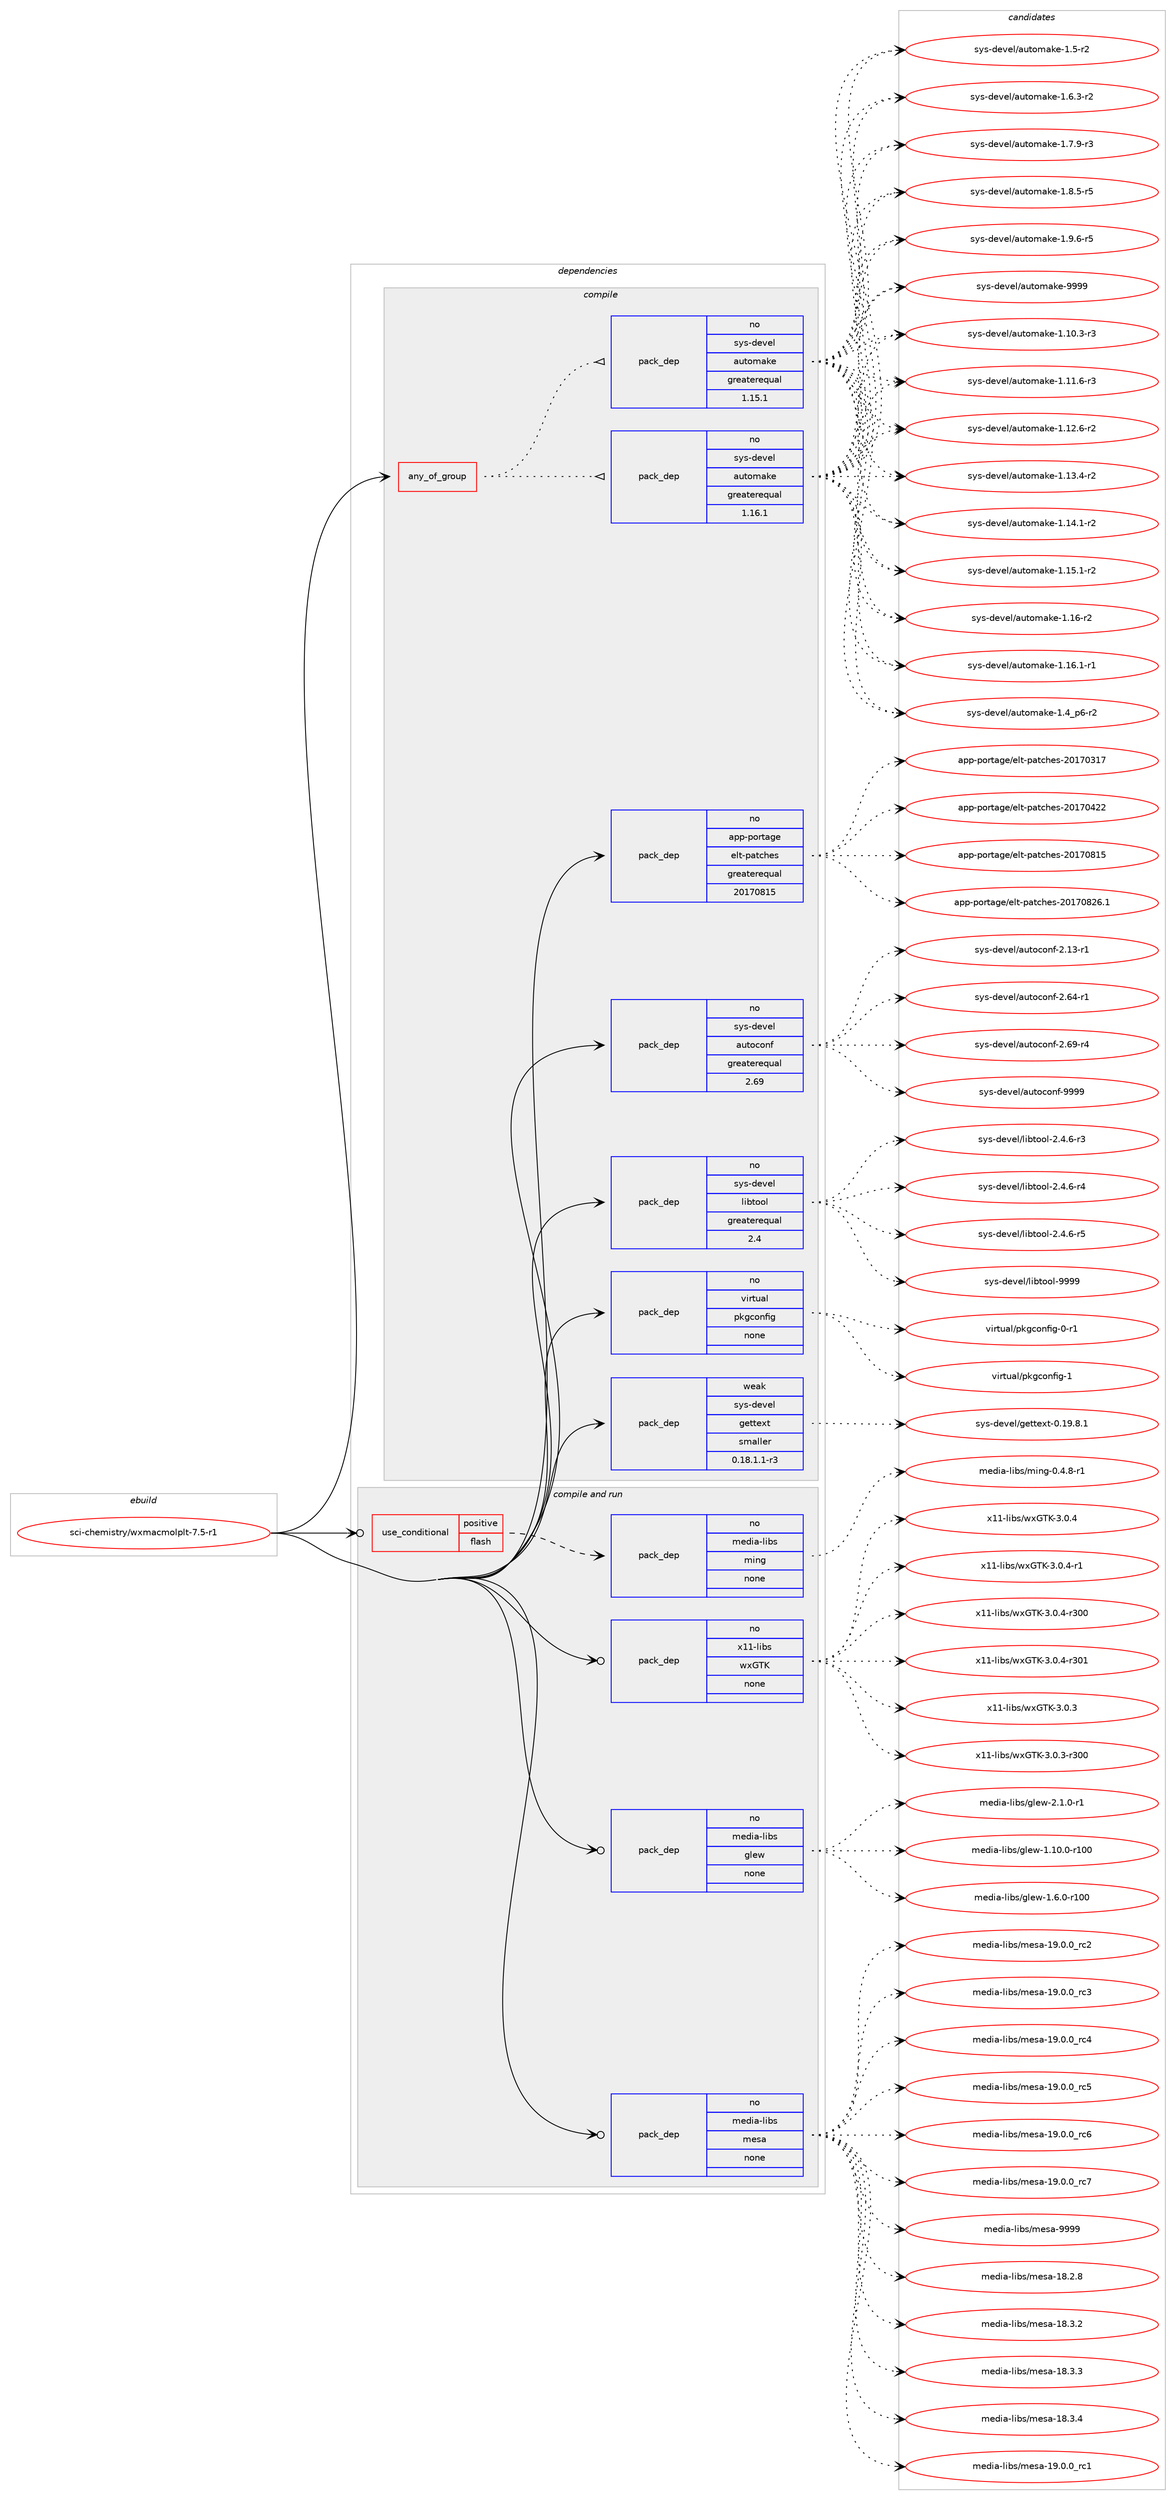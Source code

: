 digraph prolog {

# *************
# Graph options
# *************

newrank=true;
concentrate=true;
compound=true;
graph [rankdir=LR,fontname=Helvetica,fontsize=10,ranksep=1.5];#, ranksep=2.5, nodesep=0.2];
edge  [arrowhead=vee];
node  [fontname=Helvetica,fontsize=10];

# **********
# The ebuild
# **********

subgraph cluster_leftcol {
color=gray;
rank=same;
label=<<i>ebuild</i>>;
id [label="sci-chemistry/wxmacmolplt-7.5-r1", color=red, width=4, href="../sci-chemistry/wxmacmolplt-7.5-r1.svg"];
}

# ****************
# The dependencies
# ****************

subgraph cluster_midcol {
color=gray;
label=<<i>dependencies</i>>;
subgraph cluster_compile {
fillcolor="#eeeeee";
style=filled;
label=<<i>compile</i>>;
subgraph any26807 {
dependency1689032 [label=<<TABLE BORDER="0" CELLBORDER="1" CELLSPACING="0" CELLPADDING="4"><TR><TD CELLPADDING="10">any_of_group</TD></TR></TABLE>>, shape=none, color=red];subgraph pack1208823 {
dependency1689033 [label=<<TABLE BORDER="0" CELLBORDER="1" CELLSPACING="0" CELLPADDING="4" WIDTH="220"><TR><TD ROWSPAN="6" CELLPADDING="30">pack_dep</TD></TR><TR><TD WIDTH="110">no</TD></TR><TR><TD>sys-devel</TD></TR><TR><TD>automake</TD></TR><TR><TD>greaterequal</TD></TR><TR><TD>1.16.1</TD></TR></TABLE>>, shape=none, color=blue];
}
dependency1689032:e -> dependency1689033:w [weight=20,style="dotted",arrowhead="oinv"];
subgraph pack1208824 {
dependency1689034 [label=<<TABLE BORDER="0" CELLBORDER="1" CELLSPACING="0" CELLPADDING="4" WIDTH="220"><TR><TD ROWSPAN="6" CELLPADDING="30">pack_dep</TD></TR><TR><TD WIDTH="110">no</TD></TR><TR><TD>sys-devel</TD></TR><TR><TD>automake</TD></TR><TR><TD>greaterequal</TD></TR><TR><TD>1.15.1</TD></TR></TABLE>>, shape=none, color=blue];
}
dependency1689032:e -> dependency1689034:w [weight=20,style="dotted",arrowhead="oinv"];
}
id:e -> dependency1689032:w [weight=20,style="solid",arrowhead="vee"];
subgraph pack1208825 {
dependency1689035 [label=<<TABLE BORDER="0" CELLBORDER="1" CELLSPACING="0" CELLPADDING="4" WIDTH="220"><TR><TD ROWSPAN="6" CELLPADDING="30">pack_dep</TD></TR><TR><TD WIDTH="110">no</TD></TR><TR><TD>app-portage</TD></TR><TR><TD>elt-patches</TD></TR><TR><TD>greaterequal</TD></TR><TR><TD>20170815</TD></TR></TABLE>>, shape=none, color=blue];
}
id:e -> dependency1689035:w [weight=20,style="solid",arrowhead="vee"];
subgraph pack1208826 {
dependency1689036 [label=<<TABLE BORDER="0" CELLBORDER="1" CELLSPACING="0" CELLPADDING="4" WIDTH="220"><TR><TD ROWSPAN="6" CELLPADDING="30">pack_dep</TD></TR><TR><TD WIDTH="110">no</TD></TR><TR><TD>sys-devel</TD></TR><TR><TD>autoconf</TD></TR><TR><TD>greaterequal</TD></TR><TR><TD>2.69</TD></TR></TABLE>>, shape=none, color=blue];
}
id:e -> dependency1689036:w [weight=20,style="solid",arrowhead="vee"];
subgraph pack1208827 {
dependency1689037 [label=<<TABLE BORDER="0" CELLBORDER="1" CELLSPACING="0" CELLPADDING="4" WIDTH="220"><TR><TD ROWSPAN="6" CELLPADDING="30">pack_dep</TD></TR><TR><TD WIDTH="110">no</TD></TR><TR><TD>sys-devel</TD></TR><TR><TD>libtool</TD></TR><TR><TD>greaterequal</TD></TR><TR><TD>2.4</TD></TR></TABLE>>, shape=none, color=blue];
}
id:e -> dependency1689037:w [weight=20,style="solid",arrowhead="vee"];
subgraph pack1208828 {
dependency1689038 [label=<<TABLE BORDER="0" CELLBORDER="1" CELLSPACING="0" CELLPADDING="4" WIDTH="220"><TR><TD ROWSPAN="6" CELLPADDING="30">pack_dep</TD></TR><TR><TD WIDTH="110">no</TD></TR><TR><TD>virtual</TD></TR><TR><TD>pkgconfig</TD></TR><TR><TD>none</TD></TR><TR><TD></TD></TR></TABLE>>, shape=none, color=blue];
}
id:e -> dependency1689038:w [weight=20,style="solid",arrowhead="vee"];
subgraph pack1208829 {
dependency1689039 [label=<<TABLE BORDER="0" CELLBORDER="1" CELLSPACING="0" CELLPADDING="4" WIDTH="220"><TR><TD ROWSPAN="6" CELLPADDING="30">pack_dep</TD></TR><TR><TD WIDTH="110">weak</TD></TR><TR><TD>sys-devel</TD></TR><TR><TD>gettext</TD></TR><TR><TD>smaller</TD></TR><TR><TD>0.18.1.1-r3</TD></TR></TABLE>>, shape=none, color=blue];
}
id:e -> dependency1689039:w [weight=20,style="solid",arrowhead="vee"];
}
subgraph cluster_compileandrun {
fillcolor="#eeeeee";
style=filled;
label=<<i>compile and run</i>>;
subgraph cond452550 {
dependency1689040 [label=<<TABLE BORDER="0" CELLBORDER="1" CELLSPACING="0" CELLPADDING="4"><TR><TD ROWSPAN="3" CELLPADDING="10">use_conditional</TD></TR><TR><TD>positive</TD></TR><TR><TD>flash</TD></TR></TABLE>>, shape=none, color=red];
subgraph pack1208830 {
dependency1689041 [label=<<TABLE BORDER="0" CELLBORDER="1" CELLSPACING="0" CELLPADDING="4" WIDTH="220"><TR><TD ROWSPAN="6" CELLPADDING="30">pack_dep</TD></TR><TR><TD WIDTH="110">no</TD></TR><TR><TD>media-libs</TD></TR><TR><TD>ming</TD></TR><TR><TD>none</TD></TR><TR><TD></TD></TR></TABLE>>, shape=none, color=blue];
}
dependency1689040:e -> dependency1689041:w [weight=20,style="dashed",arrowhead="vee"];
}
id:e -> dependency1689040:w [weight=20,style="solid",arrowhead="odotvee"];
subgraph pack1208831 {
dependency1689042 [label=<<TABLE BORDER="0" CELLBORDER="1" CELLSPACING="0" CELLPADDING="4" WIDTH="220"><TR><TD ROWSPAN="6" CELLPADDING="30">pack_dep</TD></TR><TR><TD WIDTH="110">no</TD></TR><TR><TD>media-libs</TD></TR><TR><TD>glew</TD></TR><TR><TD>none</TD></TR><TR><TD></TD></TR></TABLE>>, shape=none, color=blue];
}
id:e -> dependency1689042:w [weight=20,style="solid",arrowhead="odotvee"];
subgraph pack1208832 {
dependency1689043 [label=<<TABLE BORDER="0" CELLBORDER="1" CELLSPACING="0" CELLPADDING="4" WIDTH="220"><TR><TD ROWSPAN="6" CELLPADDING="30">pack_dep</TD></TR><TR><TD WIDTH="110">no</TD></TR><TR><TD>media-libs</TD></TR><TR><TD>mesa</TD></TR><TR><TD>none</TD></TR><TR><TD></TD></TR></TABLE>>, shape=none, color=blue];
}
id:e -> dependency1689043:w [weight=20,style="solid",arrowhead="odotvee"];
subgraph pack1208833 {
dependency1689044 [label=<<TABLE BORDER="0" CELLBORDER="1" CELLSPACING="0" CELLPADDING="4" WIDTH="220"><TR><TD ROWSPAN="6" CELLPADDING="30">pack_dep</TD></TR><TR><TD WIDTH="110">no</TD></TR><TR><TD>x11-libs</TD></TR><TR><TD>wxGTK</TD></TR><TR><TD>none</TD></TR><TR><TD></TD></TR></TABLE>>, shape=none, color=blue];
}
id:e -> dependency1689044:w [weight=20,style="solid",arrowhead="odotvee"];
}
subgraph cluster_run {
fillcolor="#eeeeee";
style=filled;
label=<<i>run</i>>;
}
}

# **************
# The candidates
# **************

subgraph cluster_choices {
rank=same;
color=gray;
label=<<i>candidates</i>>;

subgraph choice1208823 {
color=black;
nodesep=1;
choice11512111545100101118101108479711711611110997107101454946494846514511451 [label="sys-devel/automake-1.10.3-r3", color=red, width=4,href="../sys-devel/automake-1.10.3-r3.svg"];
choice11512111545100101118101108479711711611110997107101454946494946544511451 [label="sys-devel/automake-1.11.6-r3", color=red, width=4,href="../sys-devel/automake-1.11.6-r3.svg"];
choice11512111545100101118101108479711711611110997107101454946495046544511450 [label="sys-devel/automake-1.12.6-r2", color=red, width=4,href="../sys-devel/automake-1.12.6-r2.svg"];
choice11512111545100101118101108479711711611110997107101454946495146524511450 [label="sys-devel/automake-1.13.4-r2", color=red, width=4,href="../sys-devel/automake-1.13.4-r2.svg"];
choice11512111545100101118101108479711711611110997107101454946495246494511450 [label="sys-devel/automake-1.14.1-r2", color=red, width=4,href="../sys-devel/automake-1.14.1-r2.svg"];
choice11512111545100101118101108479711711611110997107101454946495346494511450 [label="sys-devel/automake-1.15.1-r2", color=red, width=4,href="../sys-devel/automake-1.15.1-r2.svg"];
choice1151211154510010111810110847971171161111099710710145494649544511450 [label="sys-devel/automake-1.16-r2", color=red, width=4,href="../sys-devel/automake-1.16-r2.svg"];
choice11512111545100101118101108479711711611110997107101454946495446494511449 [label="sys-devel/automake-1.16.1-r1", color=red, width=4,href="../sys-devel/automake-1.16.1-r1.svg"];
choice115121115451001011181011084797117116111109971071014549465295112544511450 [label="sys-devel/automake-1.4_p6-r2", color=red, width=4,href="../sys-devel/automake-1.4_p6-r2.svg"];
choice11512111545100101118101108479711711611110997107101454946534511450 [label="sys-devel/automake-1.5-r2", color=red, width=4,href="../sys-devel/automake-1.5-r2.svg"];
choice115121115451001011181011084797117116111109971071014549465446514511450 [label="sys-devel/automake-1.6.3-r2", color=red, width=4,href="../sys-devel/automake-1.6.3-r2.svg"];
choice115121115451001011181011084797117116111109971071014549465546574511451 [label="sys-devel/automake-1.7.9-r3", color=red, width=4,href="../sys-devel/automake-1.7.9-r3.svg"];
choice115121115451001011181011084797117116111109971071014549465646534511453 [label="sys-devel/automake-1.8.5-r5", color=red, width=4,href="../sys-devel/automake-1.8.5-r5.svg"];
choice115121115451001011181011084797117116111109971071014549465746544511453 [label="sys-devel/automake-1.9.6-r5", color=red, width=4,href="../sys-devel/automake-1.9.6-r5.svg"];
choice115121115451001011181011084797117116111109971071014557575757 [label="sys-devel/automake-9999", color=red, width=4,href="../sys-devel/automake-9999.svg"];
dependency1689033:e -> choice11512111545100101118101108479711711611110997107101454946494846514511451:w [style=dotted,weight="100"];
dependency1689033:e -> choice11512111545100101118101108479711711611110997107101454946494946544511451:w [style=dotted,weight="100"];
dependency1689033:e -> choice11512111545100101118101108479711711611110997107101454946495046544511450:w [style=dotted,weight="100"];
dependency1689033:e -> choice11512111545100101118101108479711711611110997107101454946495146524511450:w [style=dotted,weight="100"];
dependency1689033:e -> choice11512111545100101118101108479711711611110997107101454946495246494511450:w [style=dotted,weight="100"];
dependency1689033:e -> choice11512111545100101118101108479711711611110997107101454946495346494511450:w [style=dotted,weight="100"];
dependency1689033:e -> choice1151211154510010111810110847971171161111099710710145494649544511450:w [style=dotted,weight="100"];
dependency1689033:e -> choice11512111545100101118101108479711711611110997107101454946495446494511449:w [style=dotted,weight="100"];
dependency1689033:e -> choice115121115451001011181011084797117116111109971071014549465295112544511450:w [style=dotted,weight="100"];
dependency1689033:e -> choice11512111545100101118101108479711711611110997107101454946534511450:w [style=dotted,weight="100"];
dependency1689033:e -> choice115121115451001011181011084797117116111109971071014549465446514511450:w [style=dotted,weight="100"];
dependency1689033:e -> choice115121115451001011181011084797117116111109971071014549465546574511451:w [style=dotted,weight="100"];
dependency1689033:e -> choice115121115451001011181011084797117116111109971071014549465646534511453:w [style=dotted,weight="100"];
dependency1689033:e -> choice115121115451001011181011084797117116111109971071014549465746544511453:w [style=dotted,weight="100"];
dependency1689033:e -> choice115121115451001011181011084797117116111109971071014557575757:w [style=dotted,weight="100"];
}
subgraph choice1208824 {
color=black;
nodesep=1;
choice11512111545100101118101108479711711611110997107101454946494846514511451 [label="sys-devel/automake-1.10.3-r3", color=red, width=4,href="../sys-devel/automake-1.10.3-r3.svg"];
choice11512111545100101118101108479711711611110997107101454946494946544511451 [label="sys-devel/automake-1.11.6-r3", color=red, width=4,href="../sys-devel/automake-1.11.6-r3.svg"];
choice11512111545100101118101108479711711611110997107101454946495046544511450 [label="sys-devel/automake-1.12.6-r2", color=red, width=4,href="../sys-devel/automake-1.12.6-r2.svg"];
choice11512111545100101118101108479711711611110997107101454946495146524511450 [label="sys-devel/automake-1.13.4-r2", color=red, width=4,href="../sys-devel/automake-1.13.4-r2.svg"];
choice11512111545100101118101108479711711611110997107101454946495246494511450 [label="sys-devel/automake-1.14.1-r2", color=red, width=4,href="../sys-devel/automake-1.14.1-r2.svg"];
choice11512111545100101118101108479711711611110997107101454946495346494511450 [label="sys-devel/automake-1.15.1-r2", color=red, width=4,href="../sys-devel/automake-1.15.1-r2.svg"];
choice1151211154510010111810110847971171161111099710710145494649544511450 [label="sys-devel/automake-1.16-r2", color=red, width=4,href="../sys-devel/automake-1.16-r2.svg"];
choice11512111545100101118101108479711711611110997107101454946495446494511449 [label="sys-devel/automake-1.16.1-r1", color=red, width=4,href="../sys-devel/automake-1.16.1-r1.svg"];
choice115121115451001011181011084797117116111109971071014549465295112544511450 [label="sys-devel/automake-1.4_p6-r2", color=red, width=4,href="../sys-devel/automake-1.4_p6-r2.svg"];
choice11512111545100101118101108479711711611110997107101454946534511450 [label="sys-devel/automake-1.5-r2", color=red, width=4,href="../sys-devel/automake-1.5-r2.svg"];
choice115121115451001011181011084797117116111109971071014549465446514511450 [label="sys-devel/automake-1.6.3-r2", color=red, width=4,href="../sys-devel/automake-1.6.3-r2.svg"];
choice115121115451001011181011084797117116111109971071014549465546574511451 [label="sys-devel/automake-1.7.9-r3", color=red, width=4,href="../sys-devel/automake-1.7.9-r3.svg"];
choice115121115451001011181011084797117116111109971071014549465646534511453 [label="sys-devel/automake-1.8.5-r5", color=red, width=4,href="../sys-devel/automake-1.8.5-r5.svg"];
choice115121115451001011181011084797117116111109971071014549465746544511453 [label="sys-devel/automake-1.9.6-r5", color=red, width=4,href="../sys-devel/automake-1.9.6-r5.svg"];
choice115121115451001011181011084797117116111109971071014557575757 [label="sys-devel/automake-9999", color=red, width=4,href="../sys-devel/automake-9999.svg"];
dependency1689034:e -> choice11512111545100101118101108479711711611110997107101454946494846514511451:w [style=dotted,weight="100"];
dependency1689034:e -> choice11512111545100101118101108479711711611110997107101454946494946544511451:w [style=dotted,weight="100"];
dependency1689034:e -> choice11512111545100101118101108479711711611110997107101454946495046544511450:w [style=dotted,weight="100"];
dependency1689034:e -> choice11512111545100101118101108479711711611110997107101454946495146524511450:w [style=dotted,weight="100"];
dependency1689034:e -> choice11512111545100101118101108479711711611110997107101454946495246494511450:w [style=dotted,weight="100"];
dependency1689034:e -> choice11512111545100101118101108479711711611110997107101454946495346494511450:w [style=dotted,weight="100"];
dependency1689034:e -> choice1151211154510010111810110847971171161111099710710145494649544511450:w [style=dotted,weight="100"];
dependency1689034:e -> choice11512111545100101118101108479711711611110997107101454946495446494511449:w [style=dotted,weight="100"];
dependency1689034:e -> choice115121115451001011181011084797117116111109971071014549465295112544511450:w [style=dotted,weight="100"];
dependency1689034:e -> choice11512111545100101118101108479711711611110997107101454946534511450:w [style=dotted,weight="100"];
dependency1689034:e -> choice115121115451001011181011084797117116111109971071014549465446514511450:w [style=dotted,weight="100"];
dependency1689034:e -> choice115121115451001011181011084797117116111109971071014549465546574511451:w [style=dotted,weight="100"];
dependency1689034:e -> choice115121115451001011181011084797117116111109971071014549465646534511453:w [style=dotted,weight="100"];
dependency1689034:e -> choice115121115451001011181011084797117116111109971071014549465746544511453:w [style=dotted,weight="100"];
dependency1689034:e -> choice115121115451001011181011084797117116111109971071014557575757:w [style=dotted,weight="100"];
}
subgraph choice1208825 {
color=black;
nodesep=1;
choice97112112451121111141169710310147101108116451129711699104101115455048495548514955 [label="app-portage/elt-patches-20170317", color=red, width=4,href="../app-portage/elt-patches-20170317.svg"];
choice97112112451121111141169710310147101108116451129711699104101115455048495548525050 [label="app-portage/elt-patches-20170422", color=red, width=4,href="../app-portage/elt-patches-20170422.svg"];
choice97112112451121111141169710310147101108116451129711699104101115455048495548564953 [label="app-portage/elt-patches-20170815", color=red, width=4,href="../app-portage/elt-patches-20170815.svg"];
choice971121124511211111411697103101471011081164511297116991041011154550484955485650544649 [label="app-portage/elt-patches-20170826.1", color=red, width=4,href="../app-portage/elt-patches-20170826.1.svg"];
dependency1689035:e -> choice97112112451121111141169710310147101108116451129711699104101115455048495548514955:w [style=dotted,weight="100"];
dependency1689035:e -> choice97112112451121111141169710310147101108116451129711699104101115455048495548525050:w [style=dotted,weight="100"];
dependency1689035:e -> choice97112112451121111141169710310147101108116451129711699104101115455048495548564953:w [style=dotted,weight="100"];
dependency1689035:e -> choice971121124511211111411697103101471011081164511297116991041011154550484955485650544649:w [style=dotted,weight="100"];
}
subgraph choice1208826 {
color=black;
nodesep=1;
choice1151211154510010111810110847971171161119911111010245504649514511449 [label="sys-devel/autoconf-2.13-r1", color=red, width=4,href="../sys-devel/autoconf-2.13-r1.svg"];
choice1151211154510010111810110847971171161119911111010245504654524511449 [label="sys-devel/autoconf-2.64-r1", color=red, width=4,href="../sys-devel/autoconf-2.64-r1.svg"];
choice1151211154510010111810110847971171161119911111010245504654574511452 [label="sys-devel/autoconf-2.69-r4", color=red, width=4,href="../sys-devel/autoconf-2.69-r4.svg"];
choice115121115451001011181011084797117116111991111101024557575757 [label="sys-devel/autoconf-9999", color=red, width=4,href="../sys-devel/autoconf-9999.svg"];
dependency1689036:e -> choice1151211154510010111810110847971171161119911111010245504649514511449:w [style=dotted,weight="100"];
dependency1689036:e -> choice1151211154510010111810110847971171161119911111010245504654524511449:w [style=dotted,weight="100"];
dependency1689036:e -> choice1151211154510010111810110847971171161119911111010245504654574511452:w [style=dotted,weight="100"];
dependency1689036:e -> choice115121115451001011181011084797117116111991111101024557575757:w [style=dotted,weight="100"];
}
subgraph choice1208827 {
color=black;
nodesep=1;
choice1151211154510010111810110847108105981161111111084550465246544511451 [label="sys-devel/libtool-2.4.6-r3", color=red, width=4,href="../sys-devel/libtool-2.4.6-r3.svg"];
choice1151211154510010111810110847108105981161111111084550465246544511452 [label="sys-devel/libtool-2.4.6-r4", color=red, width=4,href="../sys-devel/libtool-2.4.6-r4.svg"];
choice1151211154510010111810110847108105981161111111084550465246544511453 [label="sys-devel/libtool-2.4.6-r5", color=red, width=4,href="../sys-devel/libtool-2.4.6-r5.svg"];
choice1151211154510010111810110847108105981161111111084557575757 [label="sys-devel/libtool-9999", color=red, width=4,href="../sys-devel/libtool-9999.svg"];
dependency1689037:e -> choice1151211154510010111810110847108105981161111111084550465246544511451:w [style=dotted,weight="100"];
dependency1689037:e -> choice1151211154510010111810110847108105981161111111084550465246544511452:w [style=dotted,weight="100"];
dependency1689037:e -> choice1151211154510010111810110847108105981161111111084550465246544511453:w [style=dotted,weight="100"];
dependency1689037:e -> choice1151211154510010111810110847108105981161111111084557575757:w [style=dotted,weight="100"];
}
subgraph choice1208828 {
color=black;
nodesep=1;
choice11810511411611797108471121071039911111010210510345484511449 [label="virtual/pkgconfig-0-r1", color=red, width=4,href="../virtual/pkgconfig-0-r1.svg"];
choice1181051141161179710847112107103991111101021051034549 [label="virtual/pkgconfig-1", color=red, width=4,href="../virtual/pkgconfig-1.svg"];
dependency1689038:e -> choice11810511411611797108471121071039911111010210510345484511449:w [style=dotted,weight="100"];
dependency1689038:e -> choice1181051141161179710847112107103991111101021051034549:w [style=dotted,weight="100"];
}
subgraph choice1208829 {
color=black;
nodesep=1;
choice1151211154510010111810110847103101116116101120116454846495746564649 [label="sys-devel/gettext-0.19.8.1", color=red, width=4,href="../sys-devel/gettext-0.19.8.1.svg"];
dependency1689039:e -> choice1151211154510010111810110847103101116116101120116454846495746564649:w [style=dotted,weight="100"];
}
subgraph choice1208830 {
color=black;
nodesep=1;
choice109101100105974510810598115471091051101034548465246564511449 [label="media-libs/ming-0.4.8-r1", color=red, width=4,href="../media-libs/ming-0.4.8-r1.svg"];
dependency1689041:e -> choice109101100105974510810598115471091051101034548465246564511449:w [style=dotted,weight="100"];
}
subgraph choice1208831 {
color=black;
nodesep=1;
choice109101100105974510810598115471031081011194549464948464845114494848 [label="media-libs/glew-1.10.0-r100", color=red, width=4,href="../media-libs/glew-1.10.0-r100.svg"];
choice1091011001059745108105981154710310810111945494654464845114494848 [label="media-libs/glew-1.6.0-r100", color=red, width=4,href="../media-libs/glew-1.6.0-r100.svg"];
choice109101100105974510810598115471031081011194550464946484511449 [label="media-libs/glew-2.1.0-r1", color=red, width=4,href="../media-libs/glew-2.1.0-r1.svg"];
dependency1689042:e -> choice109101100105974510810598115471031081011194549464948464845114494848:w [style=dotted,weight="100"];
dependency1689042:e -> choice1091011001059745108105981154710310810111945494654464845114494848:w [style=dotted,weight="100"];
dependency1689042:e -> choice109101100105974510810598115471031081011194550464946484511449:w [style=dotted,weight="100"];
}
subgraph choice1208832 {
color=black;
nodesep=1;
choice109101100105974510810598115471091011159745495646504656 [label="media-libs/mesa-18.2.8", color=red, width=4,href="../media-libs/mesa-18.2.8.svg"];
choice109101100105974510810598115471091011159745495646514650 [label="media-libs/mesa-18.3.2", color=red, width=4,href="../media-libs/mesa-18.3.2.svg"];
choice109101100105974510810598115471091011159745495646514651 [label="media-libs/mesa-18.3.3", color=red, width=4,href="../media-libs/mesa-18.3.3.svg"];
choice109101100105974510810598115471091011159745495646514652 [label="media-libs/mesa-18.3.4", color=red, width=4,href="../media-libs/mesa-18.3.4.svg"];
choice109101100105974510810598115471091011159745495746484648951149949 [label="media-libs/mesa-19.0.0_rc1", color=red, width=4,href="../media-libs/mesa-19.0.0_rc1.svg"];
choice109101100105974510810598115471091011159745495746484648951149950 [label="media-libs/mesa-19.0.0_rc2", color=red, width=4,href="../media-libs/mesa-19.0.0_rc2.svg"];
choice109101100105974510810598115471091011159745495746484648951149951 [label="media-libs/mesa-19.0.0_rc3", color=red, width=4,href="../media-libs/mesa-19.0.0_rc3.svg"];
choice109101100105974510810598115471091011159745495746484648951149952 [label="media-libs/mesa-19.0.0_rc4", color=red, width=4,href="../media-libs/mesa-19.0.0_rc4.svg"];
choice109101100105974510810598115471091011159745495746484648951149953 [label="media-libs/mesa-19.0.0_rc5", color=red, width=4,href="../media-libs/mesa-19.0.0_rc5.svg"];
choice109101100105974510810598115471091011159745495746484648951149954 [label="media-libs/mesa-19.0.0_rc6", color=red, width=4,href="../media-libs/mesa-19.0.0_rc6.svg"];
choice109101100105974510810598115471091011159745495746484648951149955 [label="media-libs/mesa-19.0.0_rc7", color=red, width=4,href="../media-libs/mesa-19.0.0_rc7.svg"];
choice10910110010597451081059811547109101115974557575757 [label="media-libs/mesa-9999", color=red, width=4,href="../media-libs/mesa-9999.svg"];
dependency1689043:e -> choice109101100105974510810598115471091011159745495646504656:w [style=dotted,weight="100"];
dependency1689043:e -> choice109101100105974510810598115471091011159745495646514650:w [style=dotted,weight="100"];
dependency1689043:e -> choice109101100105974510810598115471091011159745495646514651:w [style=dotted,weight="100"];
dependency1689043:e -> choice109101100105974510810598115471091011159745495646514652:w [style=dotted,weight="100"];
dependency1689043:e -> choice109101100105974510810598115471091011159745495746484648951149949:w [style=dotted,weight="100"];
dependency1689043:e -> choice109101100105974510810598115471091011159745495746484648951149950:w [style=dotted,weight="100"];
dependency1689043:e -> choice109101100105974510810598115471091011159745495746484648951149951:w [style=dotted,weight="100"];
dependency1689043:e -> choice109101100105974510810598115471091011159745495746484648951149952:w [style=dotted,weight="100"];
dependency1689043:e -> choice109101100105974510810598115471091011159745495746484648951149953:w [style=dotted,weight="100"];
dependency1689043:e -> choice109101100105974510810598115471091011159745495746484648951149954:w [style=dotted,weight="100"];
dependency1689043:e -> choice109101100105974510810598115471091011159745495746484648951149955:w [style=dotted,weight="100"];
dependency1689043:e -> choice10910110010597451081059811547109101115974557575757:w [style=dotted,weight="100"];
}
subgraph choice1208833 {
color=black;
nodesep=1;
choice1204949451081059811547119120718475455146484651 [label="x11-libs/wxGTK-3.0.3", color=red, width=4,href="../x11-libs/wxGTK-3.0.3.svg"];
choice120494945108105981154711912071847545514648465145114514848 [label="x11-libs/wxGTK-3.0.3-r300", color=red, width=4,href="../x11-libs/wxGTK-3.0.3-r300.svg"];
choice1204949451081059811547119120718475455146484652 [label="x11-libs/wxGTK-3.0.4", color=red, width=4,href="../x11-libs/wxGTK-3.0.4.svg"];
choice12049494510810598115471191207184754551464846524511449 [label="x11-libs/wxGTK-3.0.4-r1", color=red, width=4,href="../x11-libs/wxGTK-3.0.4-r1.svg"];
choice120494945108105981154711912071847545514648465245114514848 [label="x11-libs/wxGTK-3.0.4-r300", color=red, width=4,href="../x11-libs/wxGTK-3.0.4-r300.svg"];
choice120494945108105981154711912071847545514648465245114514849 [label="x11-libs/wxGTK-3.0.4-r301", color=red, width=4,href="../x11-libs/wxGTK-3.0.4-r301.svg"];
dependency1689044:e -> choice1204949451081059811547119120718475455146484651:w [style=dotted,weight="100"];
dependency1689044:e -> choice120494945108105981154711912071847545514648465145114514848:w [style=dotted,weight="100"];
dependency1689044:e -> choice1204949451081059811547119120718475455146484652:w [style=dotted,weight="100"];
dependency1689044:e -> choice12049494510810598115471191207184754551464846524511449:w [style=dotted,weight="100"];
dependency1689044:e -> choice120494945108105981154711912071847545514648465245114514848:w [style=dotted,weight="100"];
dependency1689044:e -> choice120494945108105981154711912071847545514648465245114514849:w [style=dotted,weight="100"];
}
}

}
